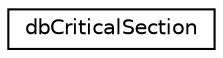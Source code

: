 digraph "Graphical Class Hierarchy"
{
 // INTERACTIVE_SVG=YES
 // LATEX_PDF_SIZE
  edge [fontname="Helvetica",fontsize="10",labelfontname="Helvetica",labelfontsize="10"];
  node [fontname="Helvetica",fontsize="10",shape=record];
  rankdir="LR";
  Node0 [label="dbCriticalSection",height=0.2,width=0.4,color="black", fillcolor="white", style="filled",URL="$classdbCriticalSection.html",tooltip=" "];
}
